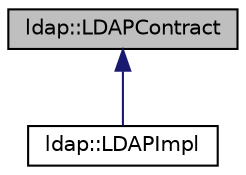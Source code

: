 digraph "ldap::LDAPContract"
{
 // LATEX_PDF_SIZE
  edge [fontname="Helvetica",fontsize="10",labelfontname="Helvetica",labelfontsize="10"];
  node [fontname="Helvetica",fontsize="10",shape=record];
  Node1 [label="ldap::LDAPContract",height=0.2,width=0.4,color="black", fillcolor="grey75", style="filled", fontcolor="black",tooltip=" "];
  Node1 -> Node2 [dir="back",color="midnightblue",fontsize="10",style="solid",fontname="Helvetica"];
  Node2 [label="ldap::LDAPImpl",height=0.2,width=0.4,color="black", fillcolor="white", style="filled",URL="$classldap_1_1_l_d_a_p_impl.html",tooltip=" "];
}

